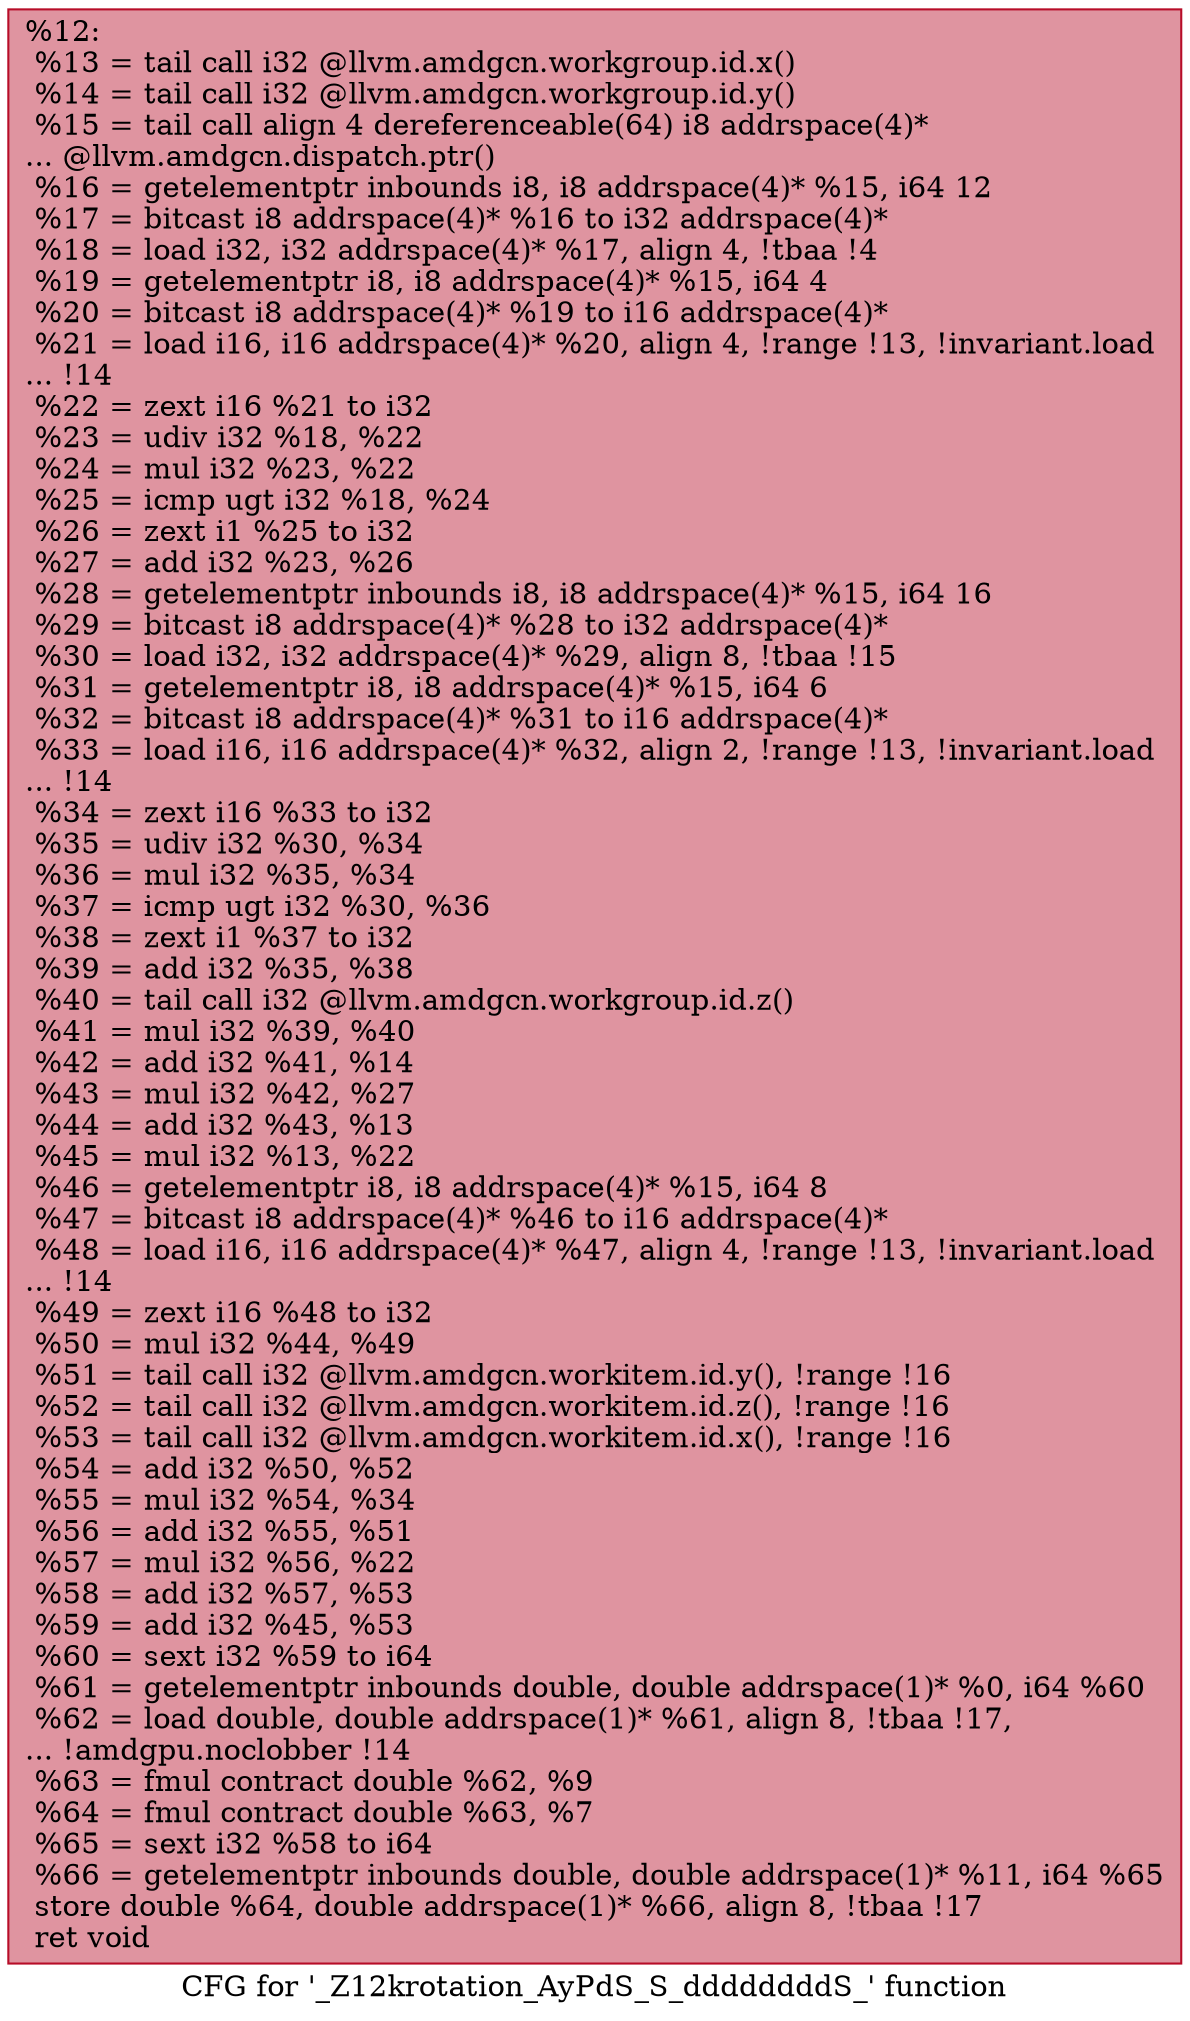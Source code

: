 digraph "CFG for '_Z12krotation_AyPdS_S_ddddddddS_' function" {
	label="CFG for '_Z12krotation_AyPdS_S_ddddddddS_' function";

	Node0x45e9060 [shape=record,color="#b70d28ff", style=filled, fillcolor="#b70d2870",label="{%12:\l  %13 = tail call i32 @llvm.amdgcn.workgroup.id.x()\l  %14 = tail call i32 @llvm.amdgcn.workgroup.id.y()\l  %15 = tail call align 4 dereferenceable(64) i8 addrspace(4)*\l... @llvm.amdgcn.dispatch.ptr()\l  %16 = getelementptr inbounds i8, i8 addrspace(4)* %15, i64 12\l  %17 = bitcast i8 addrspace(4)* %16 to i32 addrspace(4)*\l  %18 = load i32, i32 addrspace(4)* %17, align 4, !tbaa !4\l  %19 = getelementptr i8, i8 addrspace(4)* %15, i64 4\l  %20 = bitcast i8 addrspace(4)* %19 to i16 addrspace(4)*\l  %21 = load i16, i16 addrspace(4)* %20, align 4, !range !13, !invariant.load\l... !14\l  %22 = zext i16 %21 to i32\l  %23 = udiv i32 %18, %22\l  %24 = mul i32 %23, %22\l  %25 = icmp ugt i32 %18, %24\l  %26 = zext i1 %25 to i32\l  %27 = add i32 %23, %26\l  %28 = getelementptr inbounds i8, i8 addrspace(4)* %15, i64 16\l  %29 = bitcast i8 addrspace(4)* %28 to i32 addrspace(4)*\l  %30 = load i32, i32 addrspace(4)* %29, align 8, !tbaa !15\l  %31 = getelementptr i8, i8 addrspace(4)* %15, i64 6\l  %32 = bitcast i8 addrspace(4)* %31 to i16 addrspace(4)*\l  %33 = load i16, i16 addrspace(4)* %32, align 2, !range !13, !invariant.load\l... !14\l  %34 = zext i16 %33 to i32\l  %35 = udiv i32 %30, %34\l  %36 = mul i32 %35, %34\l  %37 = icmp ugt i32 %30, %36\l  %38 = zext i1 %37 to i32\l  %39 = add i32 %35, %38\l  %40 = tail call i32 @llvm.amdgcn.workgroup.id.z()\l  %41 = mul i32 %39, %40\l  %42 = add i32 %41, %14\l  %43 = mul i32 %42, %27\l  %44 = add i32 %43, %13\l  %45 = mul i32 %13, %22\l  %46 = getelementptr i8, i8 addrspace(4)* %15, i64 8\l  %47 = bitcast i8 addrspace(4)* %46 to i16 addrspace(4)*\l  %48 = load i16, i16 addrspace(4)* %47, align 4, !range !13, !invariant.load\l... !14\l  %49 = zext i16 %48 to i32\l  %50 = mul i32 %44, %49\l  %51 = tail call i32 @llvm.amdgcn.workitem.id.y(), !range !16\l  %52 = tail call i32 @llvm.amdgcn.workitem.id.z(), !range !16\l  %53 = tail call i32 @llvm.amdgcn.workitem.id.x(), !range !16\l  %54 = add i32 %50, %52\l  %55 = mul i32 %54, %34\l  %56 = add i32 %55, %51\l  %57 = mul i32 %56, %22\l  %58 = add i32 %57, %53\l  %59 = add i32 %45, %53\l  %60 = sext i32 %59 to i64\l  %61 = getelementptr inbounds double, double addrspace(1)* %0, i64 %60\l  %62 = load double, double addrspace(1)* %61, align 8, !tbaa !17,\l... !amdgpu.noclobber !14\l  %63 = fmul contract double %62, %9\l  %64 = fmul contract double %63, %7\l  %65 = sext i32 %58 to i64\l  %66 = getelementptr inbounds double, double addrspace(1)* %11, i64 %65\l  store double %64, double addrspace(1)* %66, align 8, !tbaa !17\l  ret void\l}"];
}
